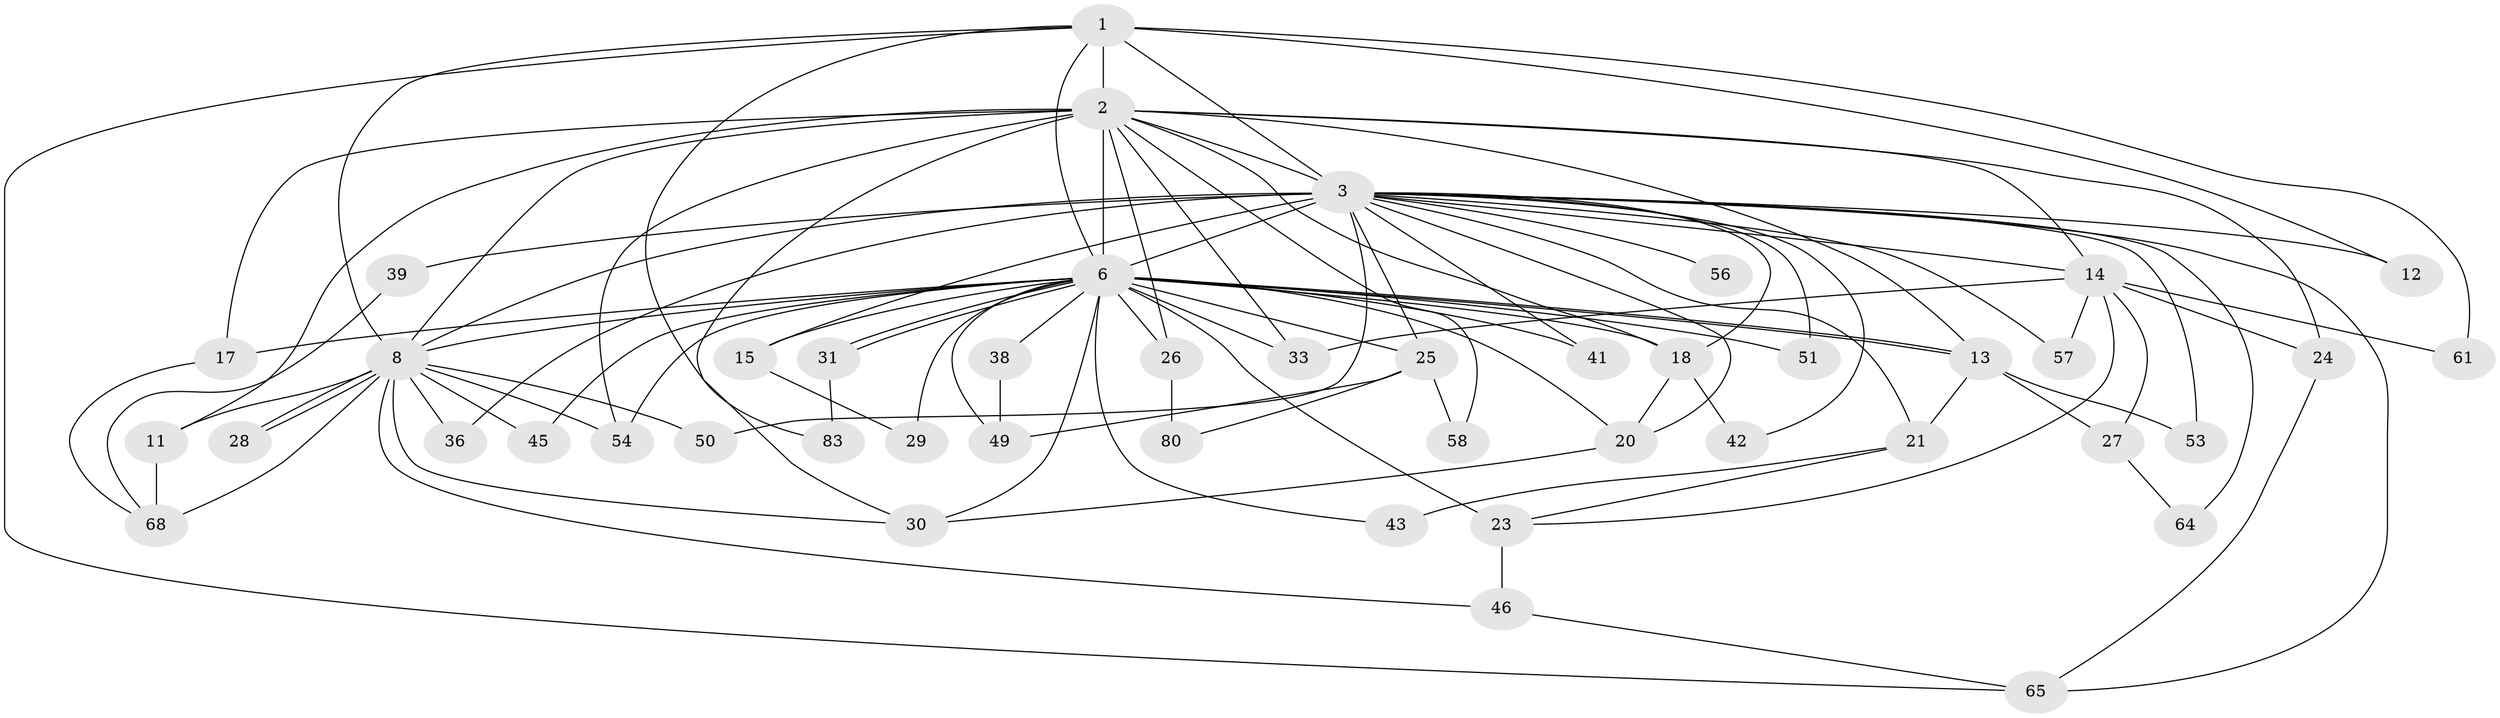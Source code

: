 // original degree distribution, {13: 0.010869565217391304, 25: 0.010869565217391304, 14: 0.021739130434782608, 18: 0.010869565217391304, 17: 0.021739130434782608, 27: 0.010869565217391304, 28: 0.010869565217391304, 21: 0.010869565217391304, 4: 0.09782608695652174, 2: 0.5434782608695652, 6: 0.021739130434782608, 8: 0.010869565217391304, 5: 0.043478260869565216, 3: 0.17391304347826086}
// Generated by graph-tools (version 1.1) at 2025/13/03/09/25 04:13:42]
// undirected, 46 vertices, 102 edges
graph export_dot {
graph [start="1"]
  node [color=gray90,style=filled];
  1;
  2 [super="+44+79+90+76+88+55"];
  3 [super="+5+10+4"];
  6 [super="+9+59+63+75+34+19+7+22"];
  8 [super="+37"];
  11;
  12;
  13;
  14;
  15 [super="+48"];
  17;
  18;
  20;
  21 [super="+60"];
  23 [super="+40"];
  24;
  25 [super="+70"];
  26;
  27;
  28;
  29;
  30 [super="+62+32"];
  31;
  33 [super="+47"];
  36;
  38;
  39;
  41;
  42;
  43;
  45;
  46;
  49;
  50;
  51;
  53;
  54;
  56;
  57;
  58;
  61;
  64;
  65 [super="+91+92"];
  68 [super="+73+71+82"];
  80;
  83;
  1 -- 2;
  1 -- 3 [weight=4];
  1 -- 6 [weight=3];
  1 -- 8;
  1 -- 12;
  1 -- 61;
  1 -- 65;
  1 -- 83;
  2 -- 3 [weight=4];
  2 -- 6 [weight=6];
  2 -- 8 [weight=3];
  2 -- 11 [weight=2];
  2 -- 14;
  2 -- 18;
  2 -- 24;
  2 -- 26;
  2 -- 30;
  2 -- 17;
  2 -- 13;
  2 -- 58;
  2 -- 54;
  2 -- 33;
  3 -- 6 [weight=17];
  3 -- 8 [weight=6];
  3 -- 18 [weight=2];
  3 -- 39 [weight=2];
  3 -- 65;
  3 -- 36;
  3 -- 42;
  3 -- 51;
  3 -- 56 [weight=2];
  3 -- 64;
  3 -- 12;
  3 -- 14;
  3 -- 21 [weight=2];
  3 -- 50;
  3 -- 53;
  3 -- 57;
  3 -- 41;
  3 -- 15;
  3 -- 20;
  3 -- 25 [weight=2];
  6 -- 8 [weight=7];
  6 -- 13;
  6 -- 13;
  6 -- 15 [weight=2];
  6 -- 17 [weight=2];
  6 -- 29;
  6 -- 31;
  6 -- 31;
  6 -- 33;
  6 -- 41;
  6 -- 49;
  6 -- 54;
  6 -- 38 [weight=2];
  6 -- 45;
  6 -- 51;
  6 -- 23 [weight=2];
  6 -- 25;
  6 -- 18;
  6 -- 20;
  6 -- 26;
  6 -- 43;
  6 -- 30;
  8 -- 11;
  8 -- 28;
  8 -- 28;
  8 -- 30;
  8 -- 36;
  8 -- 45;
  8 -- 46;
  8 -- 50;
  8 -- 54;
  8 -- 68 [weight=2];
  11 -- 68;
  13 -- 21;
  13 -- 27;
  13 -- 53;
  14 -- 24;
  14 -- 27;
  14 -- 33;
  14 -- 57;
  14 -- 61;
  14 -- 23;
  15 -- 29;
  17 -- 68;
  18 -- 20;
  18 -- 42;
  20 -- 30;
  21 -- 43;
  21 -- 23;
  23 -- 46;
  24 -- 65;
  25 -- 58;
  25 -- 80;
  25 -- 49;
  26 -- 80;
  27 -- 64;
  31 -- 83;
  38 -- 49;
  39 -- 68;
  46 -- 65;
}
